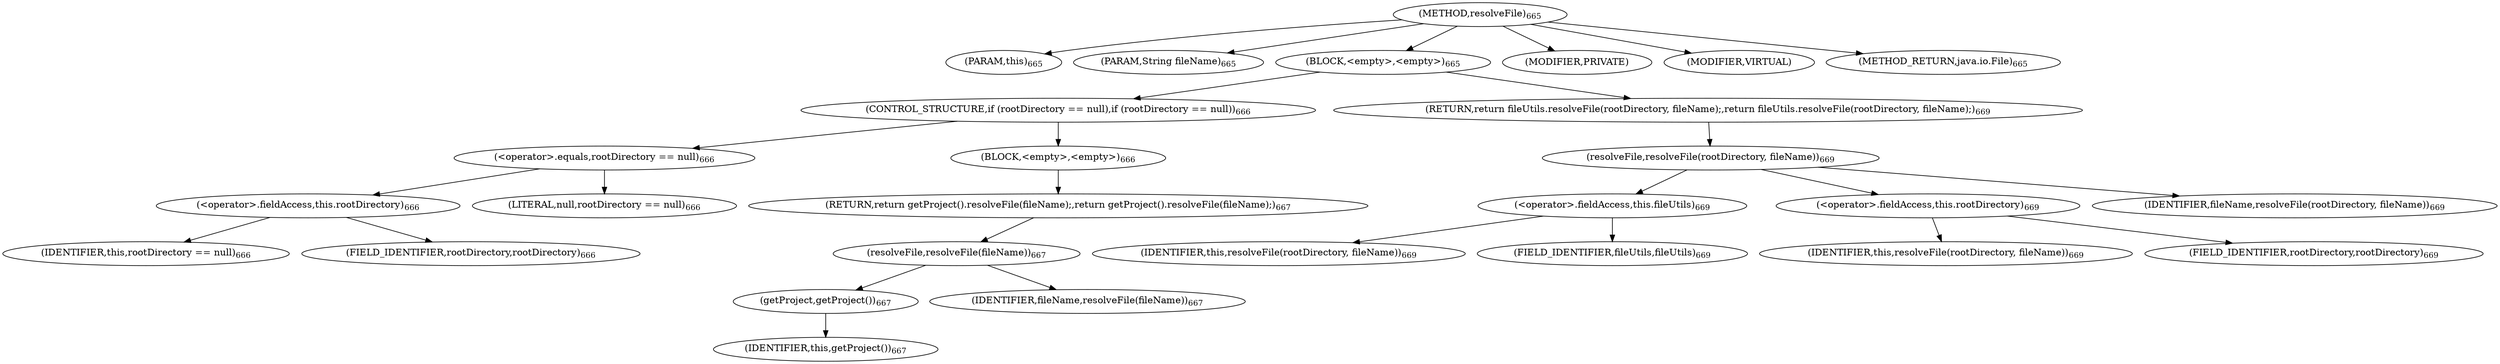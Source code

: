 digraph "resolveFile" {  
"1154" [label = <(METHOD,resolveFile)<SUB>665</SUB>> ]
"72" [label = <(PARAM,this)<SUB>665</SUB>> ]
"1155" [label = <(PARAM,String fileName)<SUB>665</SUB>> ]
"1156" [label = <(BLOCK,&lt;empty&gt;,&lt;empty&gt;)<SUB>665</SUB>> ]
"1157" [label = <(CONTROL_STRUCTURE,if (rootDirectory == null),if (rootDirectory == null))<SUB>666</SUB>> ]
"1158" [label = <(&lt;operator&gt;.equals,rootDirectory == null)<SUB>666</SUB>> ]
"1159" [label = <(&lt;operator&gt;.fieldAccess,this.rootDirectory)<SUB>666</SUB>> ]
"1160" [label = <(IDENTIFIER,this,rootDirectory == null)<SUB>666</SUB>> ]
"1161" [label = <(FIELD_IDENTIFIER,rootDirectory,rootDirectory)<SUB>666</SUB>> ]
"1162" [label = <(LITERAL,null,rootDirectory == null)<SUB>666</SUB>> ]
"1163" [label = <(BLOCK,&lt;empty&gt;,&lt;empty&gt;)<SUB>666</SUB>> ]
"1164" [label = <(RETURN,return getProject().resolveFile(fileName);,return getProject().resolveFile(fileName);)<SUB>667</SUB>> ]
"1165" [label = <(resolveFile,resolveFile(fileName))<SUB>667</SUB>> ]
"1166" [label = <(getProject,getProject())<SUB>667</SUB>> ]
"71" [label = <(IDENTIFIER,this,getProject())<SUB>667</SUB>> ]
"1167" [label = <(IDENTIFIER,fileName,resolveFile(fileName))<SUB>667</SUB>> ]
"1168" [label = <(RETURN,return fileUtils.resolveFile(rootDirectory, fileName);,return fileUtils.resolveFile(rootDirectory, fileName);)<SUB>669</SUB>> ]
"1169" [label = <(resolveFile,resolveFile(rootDirectory, fileName))<SUB>669</SUB>> ]
"1170" [label = <(&lt;operator&gt;.fieldAccess,this.fileUtils)<SUB>669</SUB>> ]
"1171" [label = <(IDENTIFIER,this,resolveFile(rootDirectory, fileName))<SUB>669</SUB>> ]
"1172" [label = <(FIELD_IDENTIFIER,fileUtils,fileUtils)<SUB>669</SUB>> ]
"1173" [label = <(&lt;operator&gt;.fieldAccess,this.rootDirectory)<SUB>669</SUB>> ]
"1174" [label = <(IDENTIFIER,this,resolveFile(rootDirectory, fileName))<SUB>669</SUB>> ]
"1175" [label = <(FIELD_IDENTIFIER,rootDirectory,rootDirectory)<SUB>669</SUB>> ]
"1176" [label = <(IDENTIFIER,fileName,resolveFile(rootDirectory, fileName))<SUB>669</SUB>> ]
"1177" [label = <(MODIFIER,PRIVATE)> ]
"1178" [label = <(MODIFIER,VIRTUAL)> ]
"1179" [label = <(METHOD_RETURN,java.io.File)<SUB>665</SUB>> ]
  "1154" -> "72" 
  "1154" -> "1155" 
  "1154" -> "1156" 
  "1154" -> "1177" 
  "1154" -> "1178" 
  "1154" -> "1179" 
  "1156" -> "1157" 
  "1156" -> "1168" 
  "1157" -> "1158" 
  "1157" -> "1163" 
  "1158" -> "1159" 
  "1158" -> "1162" 
  "1159" -> "1160" 
  "1159" -> "1161" 
  "1163" -> "1164" 
  "1164" -> "1165" 
  "1165" -> "1166" 
  "1165" -> "1167" 
  "1166" -> "71" 
  "1168" -> "1169" 
  "1169" -> "1170" 
  "1169" -> "1173" 
  "1169" -> "1176" 
  "1170" -> "1171" 
  "1170" -> "1172" 
  "1173" -> "1174" 
  "1173" -> "1175" 
}
